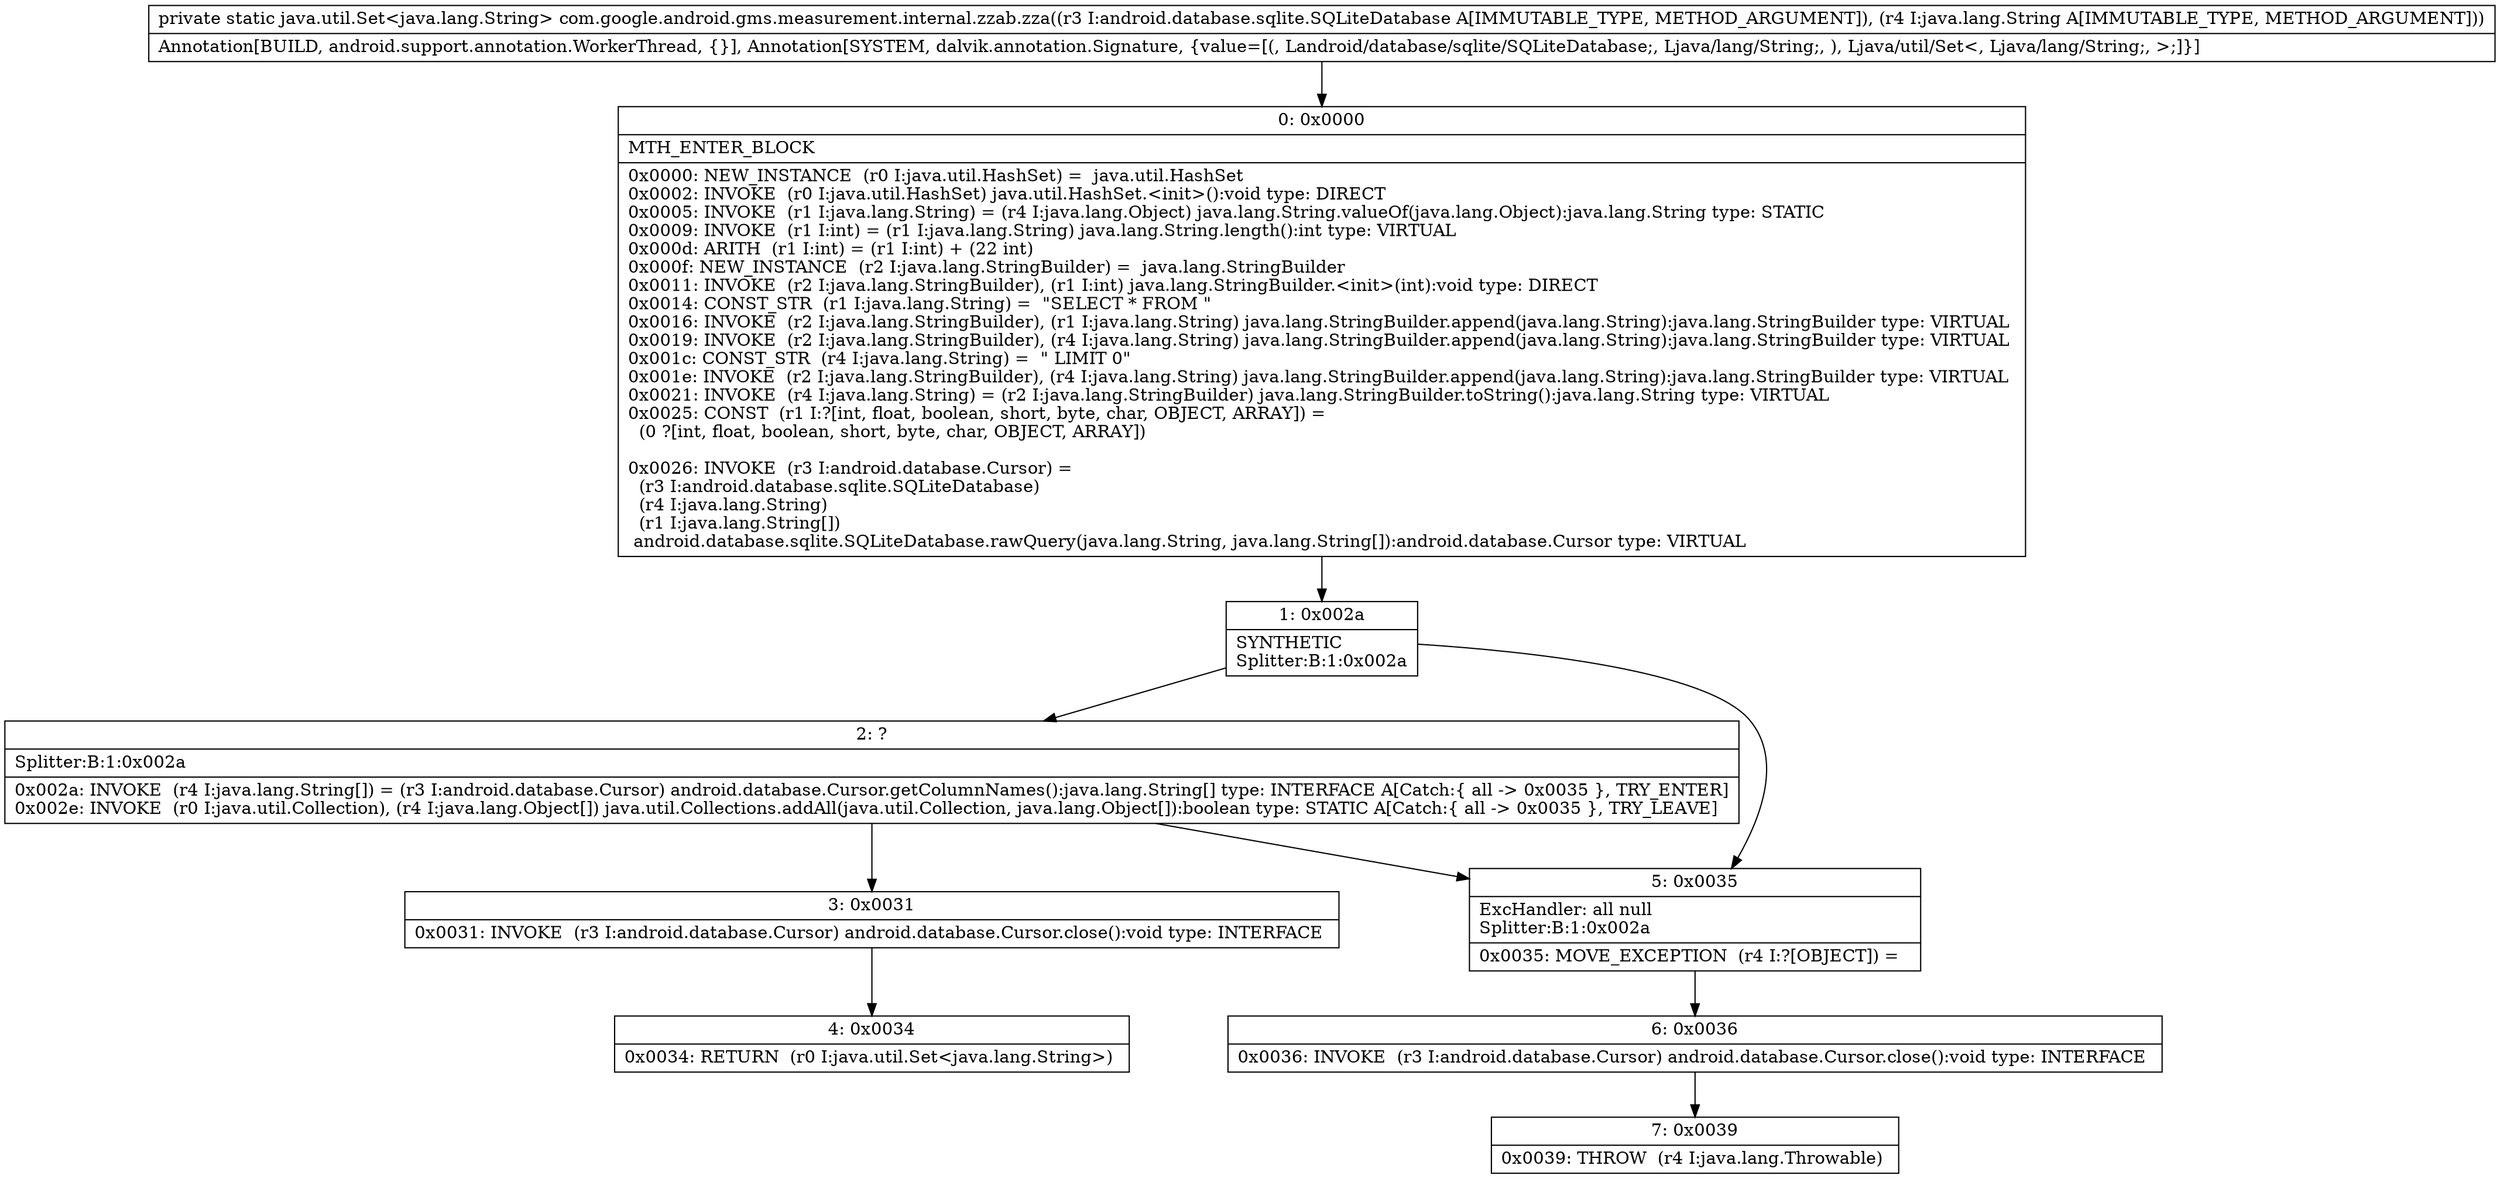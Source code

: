 digraph "CFG forcom.google.android.gms.measurement.internal.zzab.zza(Landroid\/database\/sqlite\/SQLiteDatabase;Ljava\/lang\/String;)Ljava\/util\/Set;" {
Node_0 [shape=record,label="{0\:\ 0x0000|MTH_ENTER_BLOCK\l|0x0000: NEW_INSTANCE  (r0 I:java.util.HashSet) =  java.util.HashSet \l0x0002: INVOKE  (r0 I:java.util.HashSet) java.util.HashSet.\<init\>():void type: DIRECT \l0x0005: INVOKE  (r1 I:java.lang.String) = (r4 I:java.lang.Object) java.lang.String.valueOf(java.lang.Object):java.lang.String type: STATIC \l0x0009: INVOKE  (r1 I:int) = (r1 I:java.lang.String) java.lang.String.length():int type: VIRTUAL \l0x000d: ARITH  (r1 I:int) = (r1 I:int) + (22 int) \l0x000f: NEW_INSTANCE  (r2 I:java.lang.StringBuilder) =  java.lang.StringBuilder \l0x0011: INVOKE  (r2 I:java.lang.StringBuilder), (r1 I:int) java.lang.StringBuilder.\<init\>(int):void type: DIRECT \l0x0014: CONST_STR  (r1 I:java.lang.String) =  \"SELECT * FROM \" \l0x0016: INVOKE  (r2 I:java.lang.StringBuilder), (r1 I:java.lang.String) java.lang.StringBuilder.append(java.lang.String):java.lang.StringBuilder type: VIRTUAL \l0x0019: INVOKE  (r2 I:java.lang.StringBuilder), (r4 I:java.lang.String) java.lang.StringBuilder.append(java.lang.String):java.lang.StringBuilder type: VIRTUAL \l0x001c: CONST_STR  (r4 I:java.lang.String) =  \" LIMIT 0\" \l0x001e: INVOKE  (r2 I:java.lang.StringBuilder), (r4 I:java.lang.String) java.lang.StringBuilder.append(java.lang.String):java.lang.StringBuilder type: VIRTUAL \l0x0021: INVOKE  (r4 I:java.lang.String) = (r2 I:java.lang.StringBuilder) java.lang.StringBuilder.toString():java.lang.String type: VIRTUAL \l0x0025: CONST  (r1 I:?[int, float, boolean, short, byte, char, OBJECT, ARRAY]) = \l  (0 ?[int, float, boolean, short, byte, char, OBJECT, ARRAY])\l \l0x0026: INVOKE  (r3 I:android.database.Cursor) = \l  (r3 I:android.database.sqlite.SQLiteDatabase)\l  (r4 I:java.lang.String)\l  (r1 I:java.lang.String[])\l android.database.sqlite.SQLiteDatabase.rawQuery(java.lang.String, java.lang.String[]):android.database.Cursor type: VIRTUAL \l}"];
Node_1 [shape=record,label="{1\:\ 0x002a|SYNTHETIC\lSplitter:B:1:0x002a\l}"];
Node_2 [shape=record,label="{2\:\ ?|Splitter:B:1:0x002a\l|0x002a: INVOKE  (r4 I:java.lang.String[]) = (r3 I:android.database.Cursor) android.database.Cursor.getColumnNames():java.lang.String[] type: INTERFACE A[Catch:\{ all \-\> 0x0035 \}, TRY_ENTER]\l0x002e: INVOKE  (r0 I:java.util.Collection), (r4 I:java.lang.Object[]) java.util.Collections.addAll(java.util.Collection, java.lang.Object[]):boolean type: STATIC A[Catch:\{ all \-\> 0x0035 \}, TRY_LEAVE]\l}"];
Node_3 [shape=record,label="{3\:\ 0x0031|0x0031: INVOKE  (r3 I:android.database.Cursor) android.database.Cursor.close():void type: INTERFACE \l}"];
Node_4 [shape=record,label="{4\:\ 0x0034|0x0034: RETURN  (r0 I:java.util.Set\<java.lang.String\>) \l}"];
Node_5 [shape=record,label="{5\:\ 0x0035|ExcHandler: all null\lSplitter:B:1:0x002a\l|0x0035: MOVE_EXCEPTION  (r4 I:?[OBJECT]) =  \l}"];
Node_6 [shape=record,label="{6\:\ 0x0036|0x0036: INVOKE  (r3 I:android.database.Cursor) android.database.Cursor.close():void type: INTERFACE \l}"];
Node_7 [shape=record,label="{7\:\ 0x0039|0x0039: THROW  (r4 I:java.lang.Throwable) \l}"];
MethodNode[shape=record,label="{private static java.util.Set\<java.lang.String\> com.google.android.gms.measurement.internal.zzab.zza((r3 I:android.database.sqlite.SQLiteDatabase A[IMMUTABLE_TYPE, METHOD_ARGUMENT]), (r4 I:java.lang.String A[IMMUTABLE_TYPE, METHOD_ARGUMENT]))  | Annotation[BUILD, android.support.annotation.WorkerThread, \{\}], Annotation[SYSTEM, dalvik.annotation.Signature, \{value=[(, Landroid\/database\/sqlite\/SQLiteDatabase;, Ljava\/lang\/String;, ), Ljava\/util\/Set\<, Ljava\/lang\/String;, \>;]\}]\l}"];
MethodNode -> Node_0;
Node_0 -> Node_1;
Node_1 -> Node_2;
Node_1 -> Node_5;
Node_2 -> Node_3;
Node_2 -> Node_5;
Node_3 -> Node_4;
Node_5 -> Node_6;
Node_6 -> Node_7;
}

